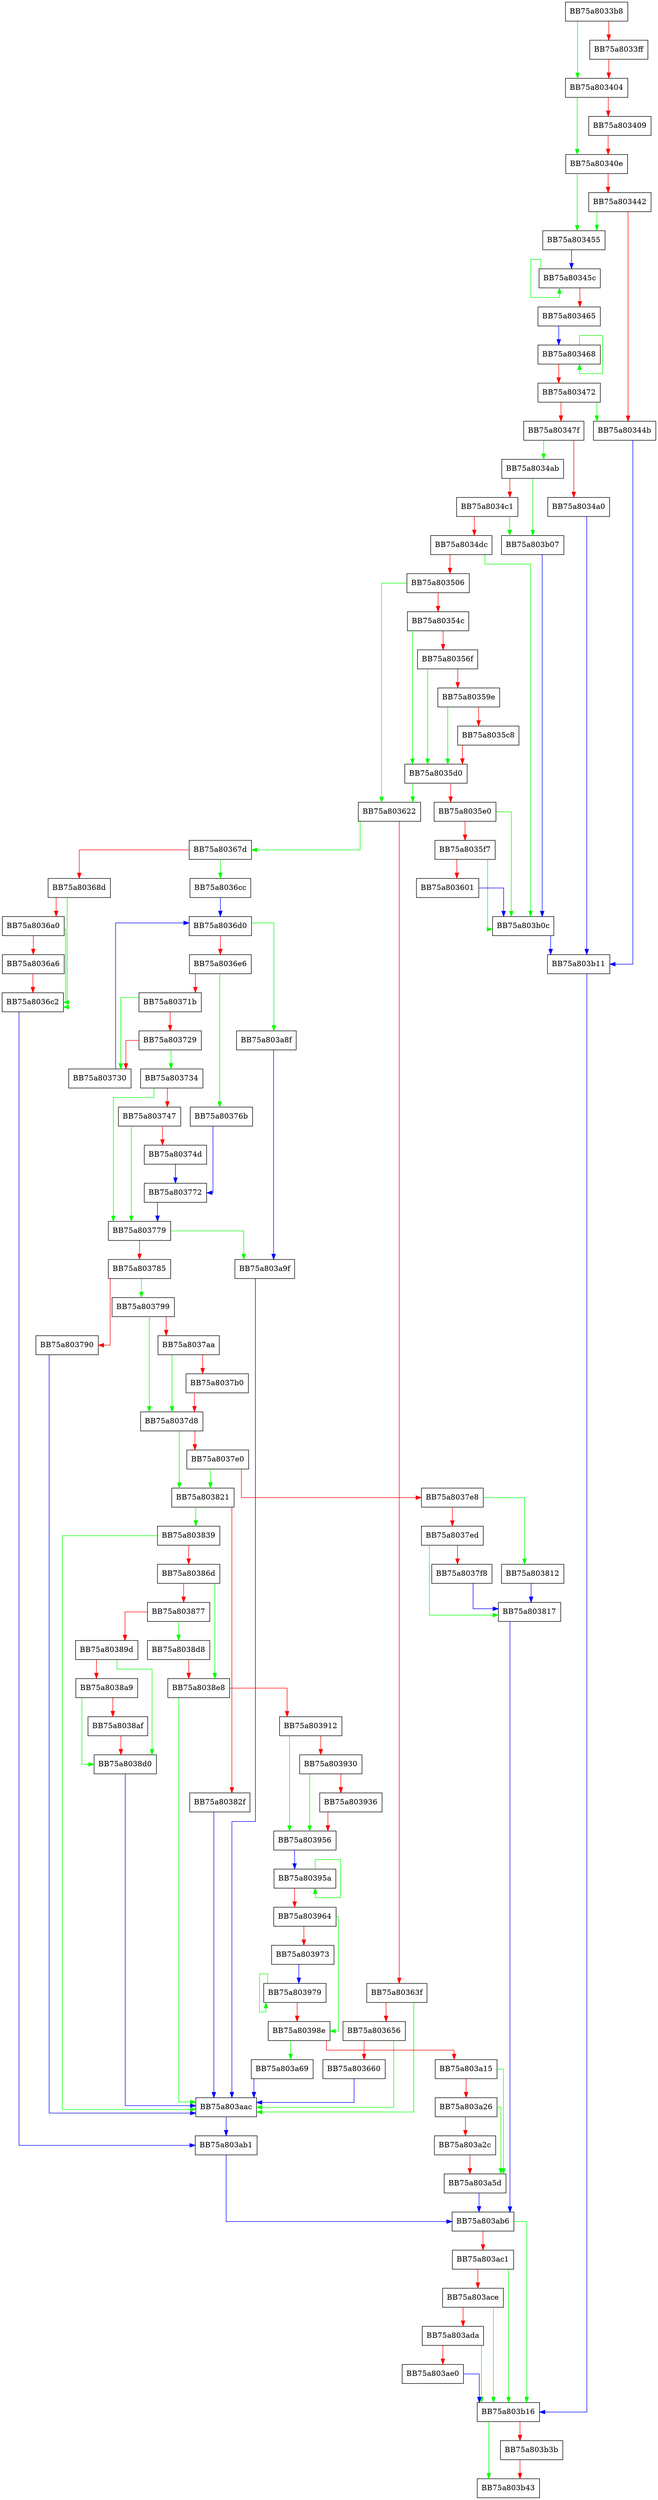 digraph AddReparsePoint {
  node [shape="box"];
  graph [splines=ortho];
  BB75a8033b8 -> BB75a803404 [color="green"];
  BB75a8033b8 -> BB75a8033ff [color="red"];
  BB75a8033ff -> BB75a803404 [color="red"];
  BB75a803404 -> BB75a80340e [color="green"];
  BB75a803404 -> BB75a803409 [color="red"];
  BB75a803409 -> BB75a80340e [color="red"];
  BB75a80340e -> BB75a803455 [color="green"];
  BB75a80340e -> BB75a803442 [color="red"];
  BB75a803442 -> BB75a803455 [color="green"];
  BB75a803442 -> BB75a80344b [color="red"];
  BB75a80344b -> BB75a803b11 [color="blue"];
  BB75a803455 -> BB75a80345c [color="blue"];
  BB75a80345c -> BB75a80345c [color="green"];
  BB75a80345c -> BB75a803465 [color="red"];
  BB75a803465 -> BB75a803468 [color="blue"];
  BB75a803468 -> BB75a803468 [color="green"];
  BB75a803468 -> BB75a803472 [color="red"];
  BB75a803472 -> BB75a80344b [color="green"];
  BB75a803472 -> BB75a80347f [color="red"];
  BB75a80347f -> BB75a8034ab [color="green"];
  BB75a80347f -> BB75a8034a0 [color="red"];
  BB75a8034a0 -> BB75a803b11 [color="blue"];
  BB75a8034ab -> BB75a803b07 [color="green"];
  BB75a8034ab -> BB75a8034c1 [color="red"];
  BB75a8034c1 -> BB75a803b07 [color="green"];
  BB75a8034c1 -> BB75a8034dc [color="red"];
  BB75a8034dc -> BB75a803b0c [color="green"];
  BB75a8034dc -> BB75a803506 [color="red"];
  BB75a803506 -> BB75a803622 [color="green"];
  BB75a803506 -> BB75a80354c [color="red"];
  BB75a80354c -> BB75a8035d0 [color="green"];
  BB75a80354c -> BB75a80356f [color="red"];
  BB75a80356f -> BB75a8035d0 [color="green"];
  BB75a80356f -> BB75a80359e [color="red"];
  BB75a80359e -> BB75a8035d0 [color="green"];
  BB75a80359e -> BB75a8035c8 [color="red"];
  BB75a8035c8 -> BB75a8035d0 [color="red"];
  BB75a8035d0 -> BB75a803622 [color="green"];
  BB75a8035d0 -> BB75a8035e0 [color="red"];
  BB75a8035e0 -> BB75a803b0c [color="green"];
  BB75a8035e0 -> BB75a8035f7 [color="red"];
  BB75a8035f7 -> BB75a803b0c [color="green"];
  BB75a8035f7 -> BB75a803601 [color="red"];
  BB75a803601 -> BB75a803b0c [color="blue"];
  BB75a803622 -> BB75a80367d [color="green"];
  BB75a803622 -> BB75a80363f [color="red"];
  BB75a80363f -> BB75a803aac [color="green"];
  BB75a80363f -> BB75a803656 [color="red"];
  BB75a803656 -> BB75a803aac [color="green"];
  BB75a803656 -> BB75a803660 [color="red"];
  BB75a803660 -> BB75a803aac [color="blue"];
  BB75a80367d -> BB75a8036cc [color="green"];
  BB75a80367d -> BB75a80368d [color="red"];
  BB75a80368d -> BB75a8036c2 [color="green"];
  BB75a80368d -> BB75a8036a0 [color="red"];
  BB75a8036a0 -> BB75a8036c2 [color="green"];
  BB75a8036a0 -> BB75a8036a6 [color="red"];
  BB75a8036a6 -> BB75a8036c2 [color="red"];
  BB75a8036c2 -> BB75a803ab1 [color="blue"];
  BB75a8036cc -> BB75a8036d0 [color="blue"];
  BB75a8036d0 -> BB75a803a8f [color="green"];
  BB75a8036d0 -> BB75a8036e6 [color="red"];
  BB75a8036e6 -> BB75a80376b [color="green"];
  BB75a8036e6 -> BB75a80371b [color="red"];
  BB75a80371b -> BB75a803730 [color="green"];
  BB75a80371b -> BB75a803729 [color="red"];
  BB75a803729 -> BB75a803734 [color="green"];
  BB75a803729 -> BB75a803730 [color="red"];
  BB75a803730 -> BB75a8036d0 [color="blue"];
  BB75a803734 -> BB75a803779 [color="green"];
  BB75a803734 -> BB75a803747 [color="red"];
  BB75a803747 -> BB75a803779 [color="green"];
  BB75a803747 -> BB75a80374d [color="red"];
  BB75a80374d -> BB75a803772 [color="blue"];
  BB75a80376b -> BB75a803772 [color="blue"];
  BB75a803772 -> BB75a803779 [color="blue"];
  BB75a803779 -> BB75a803a9f [color="green"];
  BB75a803779 -> BB75a803785 [color="red"];
  BB75a803785 -> BB75a803799 [color="green"];
  BB75a803785 -> BB75a803790 [color="red"];
  BB75a803790 -> BB75a803aac [color="blue"];
  BB75a803799 -> BB75a8037d8 [color="green"];
  BB75a803799 -> BB75a8037aa [color="red"];
  BB75a8037aa -> BB75a8037d8 [color="green"];
  BB75a8037aa -> BB75a8037b0 [color="red"];
  BB75a8037b0 -> BB75a8037d8 [color="red"];
  BB75a8037d8 -> BB75a803821 [color="green"];
  BB75a8037d8 -> BB75a8037e0 [color="red"];
  BB75a8037e0 -> BB75a803821 [color="green"];
  BB75a8037e0 -> BB75a8037e8 [color="red"];
  BB75a8037e8 -> BB75a803812 [color="green"];
  BB75a8037e8 -> BB75a8037ed [color="red"];
  BB75a8037ed -> BB75a803817 [color="green"];
  BB75a8037ed -> BB75a8037f8 [color="red"];
  BB75a8037f8 -> BB75a803817 [color="blue"];
  BB75a803812 -> BB75a803817 [color="blue"];
  BB75a803817 -> BB75a803ab6 [color="blue"];
  BB75a803821 -> BB75a803839 [color="green"];
  BB75a803821 -> BB75a80382f [color="red"];
  BB75a80382f -> BB75a803aac [color="blue"];
  BB75a803839 -> BB75a803aac [color="green"];
  BB75a803839 -> BB75a80386d [color="red"];
  BB75a80386d -> BB75a8038e8 [color="green"];
  BB75a80386d -> BB75a803877 [color="red"];
  BB75a803877 -> BB75a8038d8 [color="green"];
  BB75a803877 -> BB75a80389d [color="red"];
  BB75a80389d -> BB75a8038d0 [color="green"];
  BB75a80389d -> BB75a8038a9 [color="red"];
  BB75a8038a9 -> BB75a8038d0 [color="green"];
  BB75a8038a9 -> BB75a8038af [color="red"];
  BB75a8038af -> BB75a8038d0 [color="red"];
  BB75a8038d0 -> BB75a803aac [color="blue"];
  BB75a8038d8 -> BB75a8038e8 [color="red"];
  BB75a8038e8 -> BB75a803aac [color="green"];
  BB75a8038e8 -> BB75a803912 [color="red"];
  BB75a803912 -> BB75a803956 [color="green"];
  BB75a803912 -> BB75a803930 [color="red"];
  BB75a803930 -> BB75a803956 [color="green"];
  BB75a803930 -> BB75a803936 [color="red"];
  BB75a803936 -> BB75a803956 [color="red"];
  BB75a803956 -> BB75a80395a [color="blue"];
  BB75a80395a -> BB75a80395a [color="green"];
  BB75a80395a -> BB75a803964 [color="red"];
  BB75a803964 -> BB75a80398e [color="green"];
  BB75a803964 -> BB75a803973 [color="red"];
  BB75a803973 -> BB75a803979 [color="blue"];
  BB75a803979 -> BB75a803979 [color="green"];
  BB75a803979 -> BB75a80398e [color="red"];
  BB75a80398e -> BB75a803a69 [color="green"];
  BB75a80398e -> BB75a803a15 [color="red"];
  BB75a803a15 -> BB75a803a5d [color="green"];
  BB75a803a15 -> BB75a803a26 [color="red"];
  BB75a803a26 -> BB75a803a5d [color="green"];
  BB75a803a26 -> BB75a803a2c [color="red"];
  BB75a803a2c -> BB75a803a5d [color="red"];
  BB75a803a5d -> BB75a803ab6 [color="blue"];
  BB75a803a69 -> BB75a803aac [color="blue"];
  BB75a803a8f -> BB75a803a9f [color="blue"];
  BB75a803a9f -> BB75a803aac [color="blue"];
  BB75a803aac -> BB75a803ab1 [color="blue"];
  BB75a803ab1 -> BB75a803ab6 [color="blue"];
  BB75a803ab6 -> BB75a803b16 [color="green"];
  BB75a803ab6 -> BB75a803ac1 [color="red"];
  BB75a803ac1 -> BB75a803b16 [color="green"];
  BB75a803ac1 -> BB75a803ace [color="red"];
  BB75a803ace -> BB75a803b16 [color="green"];
  BB75a803ace -> BB75a803ada [color="red"];
  BB75a803ada -> BB75a803b16 [color="green"];
  BB75a803ada -> BB75a803ae0 [color="red"];
  BB75a803ae0 -> BB75a803b16 [color="blue"];
  BB75a803b07 -> BB75a803b0c [color="blue"];
  BB75a803b0c -> BB75a803b11 [color="blue"];
  BB75a803b11 -> BB75a803b16 [color="blue"];
  BB75a803b16 -> BB75a803b43 [color="green"];
  BB75a803b16 -> BB75a803b3b [color="red"];
  BB75a803b3b -> BB75a803b43 [color="red"];
}
